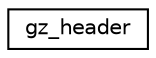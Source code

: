 digraph "Graphical Class Hierarchy"
{
  edge [fontname="Helvetica",fontsize="10",labelfontname="Helvetica",labelfontsize="10"];
  node [fontname="Helvetica",fontsize="10",shape=record];
  rankdir="LR";
  Node1 [label="gz_header",height=0.2,width=0.4,color="black", fillcolor="white", style="filled",URL="$zlib_8h.html#structgz__header"];
}
